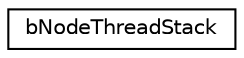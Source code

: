 digraph G
{
  edge [fontname="Helvetica",fontsize="10",labelfontname="Helvetica",labelfontsize="10"];
  node [fontname="Helvetica",fontsize="10",shape=record];
  rankdir=LR;
  Node1 [label="bNodeThreadStack",height=0.2,width=0.4,color="black", fillcolor="white", style="filled",URL="$dc/de0/structbNodeThreadStack.html"];
}
